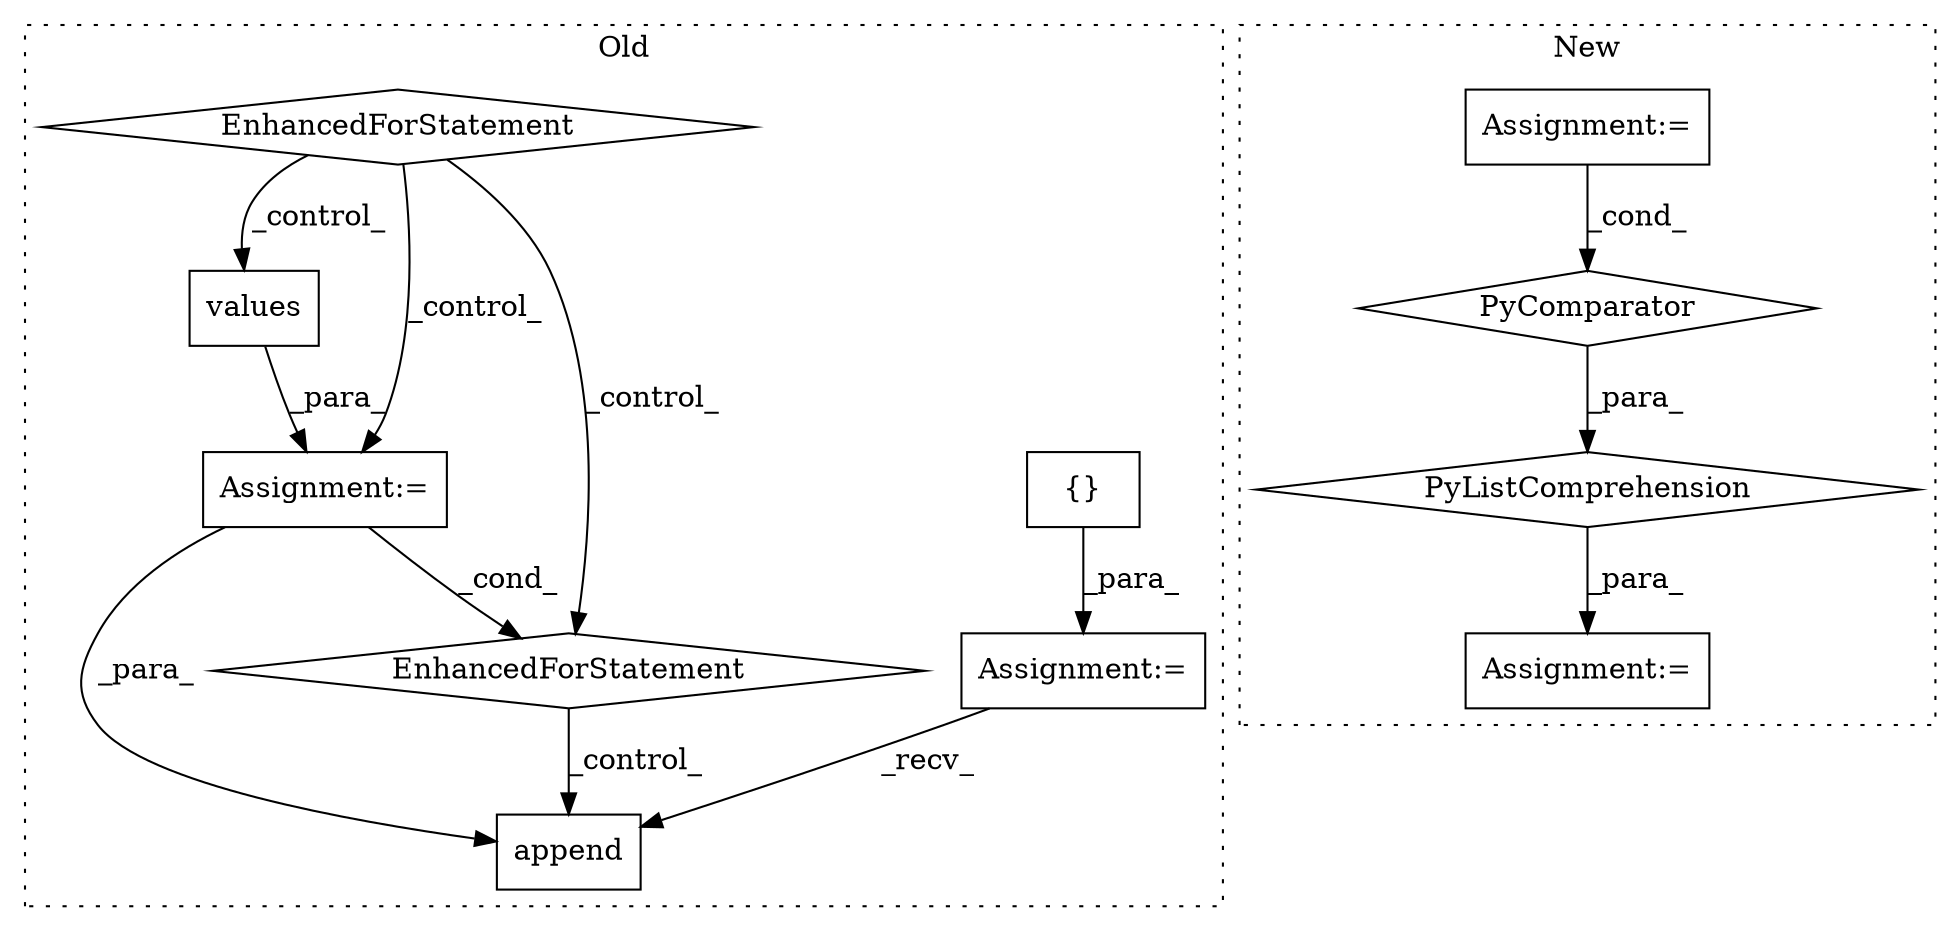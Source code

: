 digraph G {
subgraph cluster0 {
1 [label="values" a="32" s="2412" l="8" shape="box"];
6 [label="Assignment:=" a="7" s="2334,2420" l="57,2" shape="box"];
7 [label="EnhancedForStatement" a="70" s="2334,2420" l="57,2" shape="diamond"];
8 [label="append" a="32" s="2525,2538" l="7,1" shape="box"];
9 [label="{}" a="4" s="2228" l="2" shape="box"];
10 [label="EnhancedForStatement" a="70" s="2236,2324" l="53,2" shape="diamond"];
11 [label="Assignment:=" a="7" s="2218" l="1" shape="box"];
label = "Old";
style="dotted";
}
subgraph cluster1 {
2 [label="PyListComprehension" a="109" s="1694" l="174" shape="diamond"];
3 [label="PyComparator" a="113" s="1758" l="102" shape="diamond"];
4 [label="Assignment:=" a="7" s="1758" l="102" shape="box"];
5 [label="Assignment:=" a="7" s="1682" l="12" shape="box"];
label = "New";
style="dotted";
}
1 -> 6 [label="_para_"];
2 -> 5 [label="_para_"];
3 -> 2 [label="_para_"];
4 -> 3 [label="_cond_"];
6 -> 8 [label="_para_"];
6 -> 7 [label="_cond_"];
7 -> 8 [label="_control_"];
9 -> 11 [label="_para_"];
10 -> 1 [label="_control_"];
10 -> 6 [label="_control_"];
10 -> 7 [label="_control_"];
11 -> 8 [label="_recv_"];
}